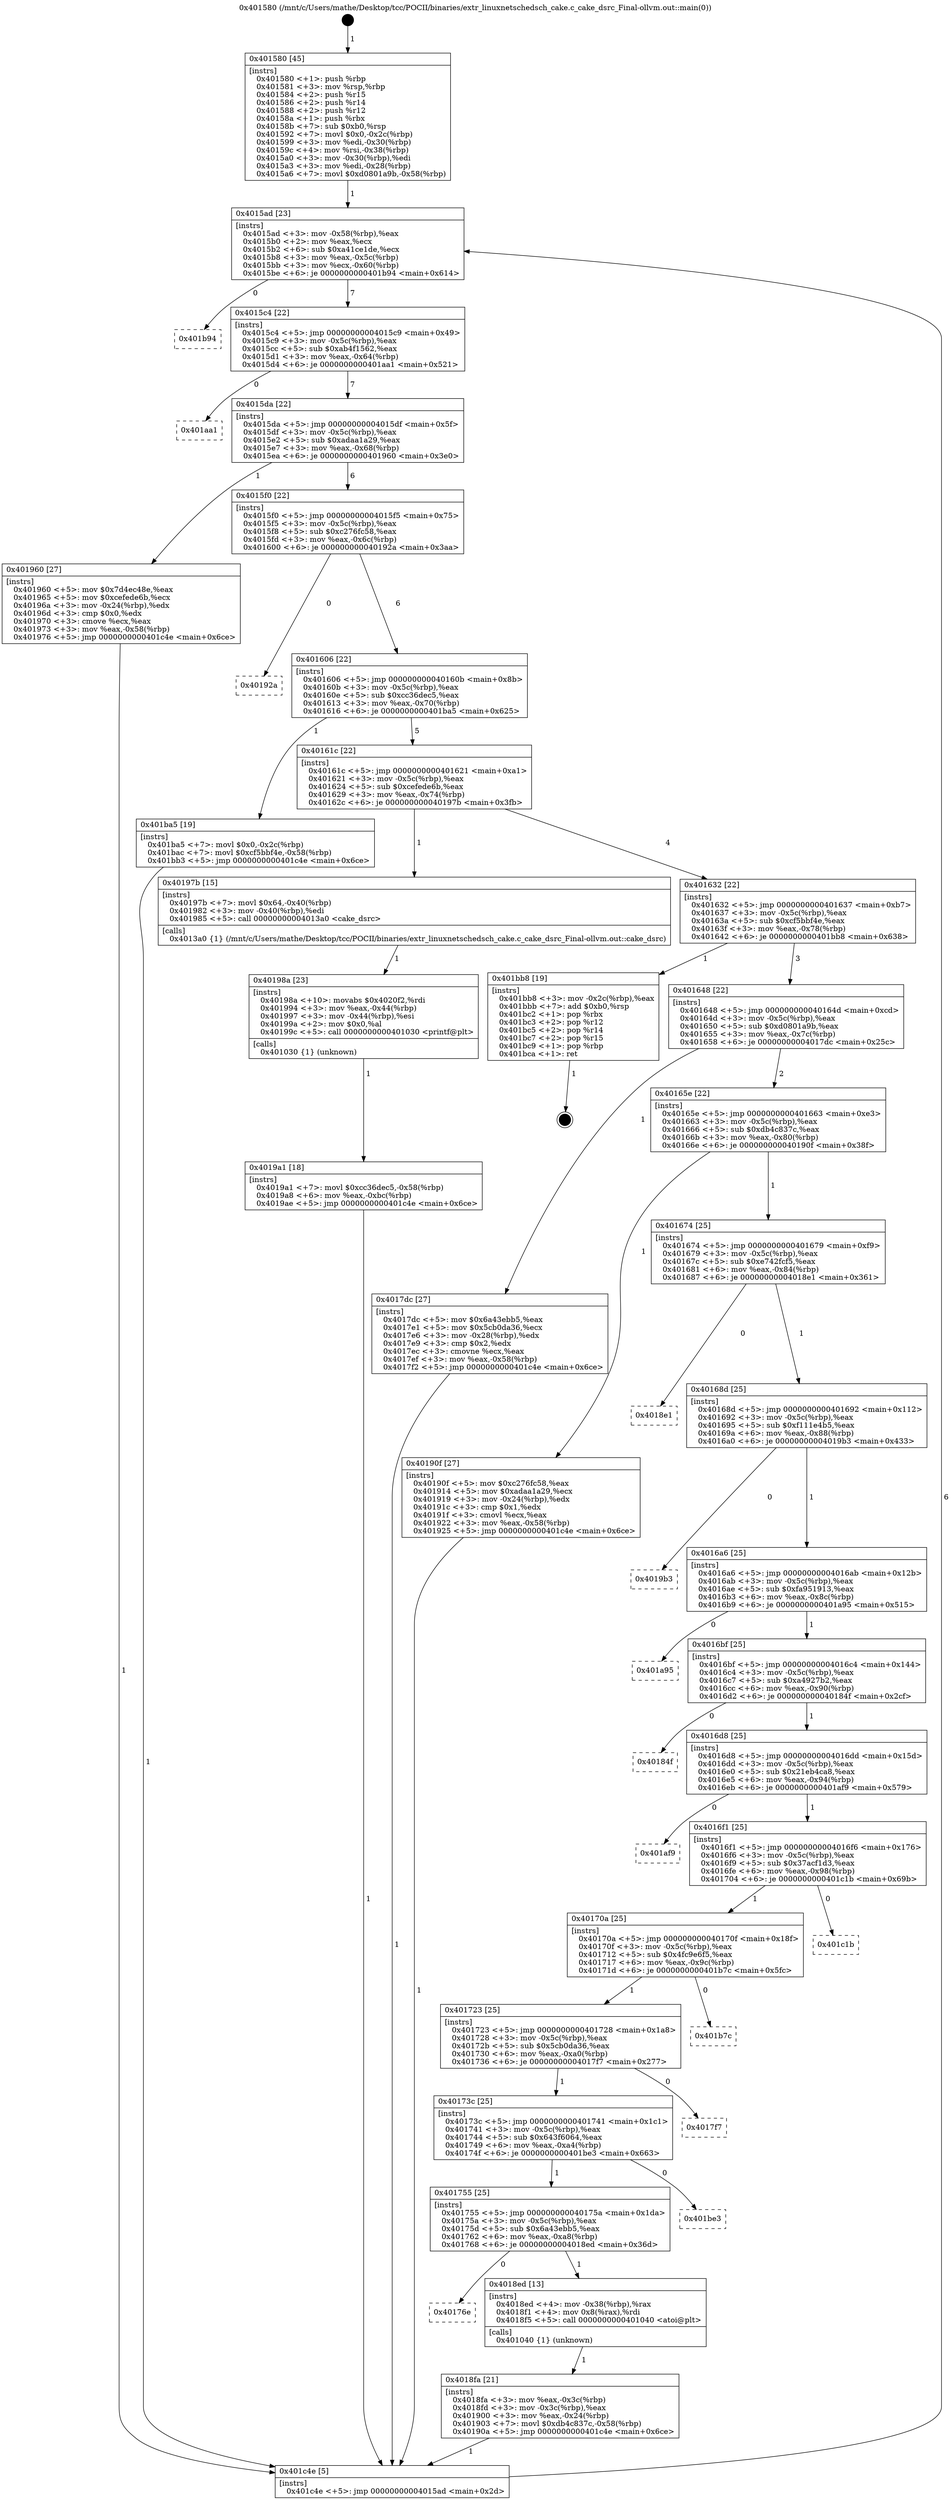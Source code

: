 digraph "0x401580" {
  label = "0x401580 (/mnt/c/Users/mathe/Desktop/tcc/POCII/binaries/extr_linuxnetschedsch_cake.c_cake_dsrc_Final-ollvm.out::main(0))"
  labelloc = "t"
  node[shape=record]

  Entry [label="",width=0.3,height=0.3,shape=circle,fillcolor=black,style=filled]
  "0x4015ad" [label="{
     0x4015ad [23]\l
     | [instrs]\l
     &nbsp;&nbsp;0x4015ad \<+3\>: mov -0x58(%rbp),%eax\l
     &nbsp;&nbsp;0x4015b0 \<+2\>: mov %eax,%ecx\l
     &nbsp;&nbsp;0x4015b2 \<+6\>: sub $0xa41ce1de,%ecx\l
     &nbsp;&nbsp;0x4015b8 \<+3\>: mov %eax,-0x5c(%rbp)\l
     &nbsp;&nbsp;0x4015bb \<+3\>: mov %ecx,-0x60(%rbp)\l
     &nbsp;&nbsp;0x4015be \<+6\>: je 0000000000401b94 \<main+0x614\>\l
  }"]
  "0x401b94" [label="{
     0x401b94\l
  }", style=dashed]
  "0x4015c4" [label="{
     0x4015c4 [22]\l
     | [instrs]\l
     &nbsp;&nbsp;0x4015c4 \<+5\>: jmp 00000000004015c9 \<main+0x49\>\l
     &nbsp;&nbsp;0x4015c9 \<+3\>: mov -0x5c(%rbp),%eax\l
     &nbsp;&nbsp;0x4015cc \<+5\>: sub $0xab4f1562,%eax\l
     &nbsp;&nbsp;0x4015d1 \<+3\>: mov %eax,-0x64(%rbp)\l
     &nbsp;&nbsp;0x4015d4 \<+6\>: je 0000000000401aa1 \<main+0x521\>\l
  }"]
  Exit [label="",width=0.3,height=0.3,shape=circle,fillcolor=black,style=filled,peripheries=2]
  "0x401aa1" [label="{
     0x401aa1\l
  }", style=dashed]
  "0x4015da" [label="{
     0x4015da [22]\l
     | [instrs]\l
     &nbsp;&nbsp;0x4015da \<+5\>: jmp 00000000004015df \<main+0x5f\>\l
     &nbsp;&nbsp;0x4015df \<+3\>: mov -0x5c(%rbp),%eax\l
     &nbsp;&nbsp;0x4015e2 \<+5\>: sub $0xadaa1a29,%eax\l
     &nbsp;&nbsp;0x4015e7 \<+3\>: mov %eax,-0x68(%rbp)\l
     &nbsp;&nbsp;0x4015ea \<+6\>: je 0000000000401960 \<main+0x3e0\>\l
  }"]
  "0x4019a1" [label="{
     0x4019a1 [18]\l
     | [instrs]\l
     &nbsp;&nbsp;0x4019a1 \<+7\>: movl $0xcc36dec5,-0x58(%rbp)\l
     &nbsp;&nbsp;0x4019a8 \<+6\>: mov %eax,-0xbc(%rbp)\l
     &nbsp;&nbsp;0x4019ae \<+5\>: jmp 0000000000401c4e \<main+0x6ce\>\l
  }"]
  "0x401960" [label="{
     0x401960 [27]\l
     | [instrs]\l
     &nbsp;&nbsp;0x401960 \<+5\>: mov $0x7d4ec48e,%eax\l
     &nbsp;&nbsp;0x401965 \<+5\>: mov $0xcefede6b,%ecx\l
     &nbsp;&nbsp;0x40196a \<+3\>: mov -0x24(%rbp),%edx\l
     &nbsp;&nbsp;0x40196d \<+3\>: cmp $0x0,%edx\l
     &nbsp;&nbsp;0x401970 \<+3\>: cmove %ecx,%eax\l
     &nbsp;&nbsp;0x401973 \<+3\>: mov %eax,-0x58(%rbp)\l
     &nbsp;&nbsp;0x401976 \<+5\>: jmp 0000000000401c4e \<main+0x6ce\>\l
  }"]
  "0x4015f0" [label="{
     0x4015f0 [22]\l
     | [instrs]\l
     &nbsp;&nbsp;0x4015f0 \<+5\>: jmp 00000000004015f5 \<main+0x75\>\l
     &nbsp;&nbsp;0x4015f5 \<+3\>: mov -0x5c(%rbp),%eax\l
     &nbsp;&nbsp;0x4015f8 \<+5\>: sub $0xc276fc58,%eax\l
     &nbsp;&nbsp;0x4015fd \<+3\>: mov %eax,-0x6c(%rbp)\l
     &nbsp;&nbsp;0x401600 \<+6\>: je 000000000040192a \<main+0x3aa\>\l
  }"]
  "0x40198a" [label="{
     0x40198a [23]\l
     | [instrs]\l
     &nbsp;&nbsp;0x40198a \<+10\>: movabs $0x4020f2,%rdi\l
     &nbsp;&nbsp;0x401994 \<+3\>: mov %eax,-0x44(%rbp)\l
     &nbsp;&nbsp;0x401997 \<+3\>: mov -0x44(%rbp),%esi\l
     &nbsp;&nbsp;0x40199a \<+2\>: mov $0x0,%al\l
     &nbsp;&nbsp;0x40199c \<+5\>: call 0000000000401030 \<printf@plt\>\l
     | [calls]\l
     &nbsp;&nbsp;0x401030 \{1\} (unknown)\l
  }"]
  "0x40192a" [label="{
     0x40192a\l
  }", style=dashed]
  "0x401606" [label="{
     0x401606 [22]\l
     | [instrs]\l
     &nbsp;&nbsp;0x401606 \<+5\>: jmp 000000000040160b \<main+0x8b\>\l
     &nbsp;&nbsp;0x40160b \<+3\>: mov -0x5c(%rbp),%eax\l
     &nbsp;&nbsp;0x40160e \<+5\>: sub $0xcc36dec5,%eax\l
     &nbsp;&nbsp;0x401613 \<+3\>: mov %eax,-0x70(%rbp)\l
     &nbsp;&nbsp;0x401616 \<+6\>: je 0000000000401ba5 \<main+0x625\>\l
  }"]
  "0x4018fa" [label="{
     0x4018fa [21]\l
     | [instrs]\l
     &nbsp;&nbsp;0x4018fa \<+3\>: mov %eax,-0x3c(%rbp)\l
     &nbsp;&nbsp;0x4018fd \<+3\>: mov -0x3c(%rbp),%eax\l
     &nbsp;&nbsp;0x401900 \<+3\>: mov %eax,-0x24(%rbp)\l
     &nbsp;&nbsp;0x401903 \<+7\>: movl $0xdb4c837c,-0x58(%rbp)\l
     &nbsp;&nbsp;0x40190a \<+5\>: jmp 0000000000401c4e \<main+0x6ce\>\l
  }"]
  "0x401ba5" [label="{
     0x401ba5 [19]\l
     | [instrs]\l
     &nbsp;&nbsp;0x401ba5 \<+7\>: movl $0x0,-0x2c(%rbp)\l
     &nbsp;&nbsp;0x401bac \<+7\>: movl $0xcf5bbf4e,-0x58(%rbp)\l
     &nbsp;&nbsp;0x401bb3 \<+5\>: jmp 0000000000401c4e \<main+0x6ce\>\l
  }"]
  "0x40161c" [label="{
     0x40161c [22]\l
     | [instrs]\l
     &nbsp;&nbsp;0x40161c \<+5\>: jmp 0000000000401621 \<main+0xa1\>\l
     &nbsp;&nbsp;0x401621 \<+3\>: mov -0x5c(%rbp),%eax\l
     &nbsp;&nbsp;0x401624 \<+5\>: sub $0xcefede6b,%eax\l
     &nbsp;&nbsp;0x401629 \<+3\>: mov %eax,-0x74(%rbp)\l
     &nbsp;&nbsp;0x40162c \<+6\>: je 000000000040197b \<main+0x3fb\>\l
  }"]
  "0x40176e" [label="{
     0x40176e\l
  }", style=dashed]
  "0x40197b" [label="{
     0x40197b [15]\l
     | [instrs]\l
     &nbsp;&nbsp;0x40197b \<+7\>: movl $0x64,-0x40(%rbp)\l
     &nbsp;&nbsp;0x401982 \<+3\>: mov -0x40(%rbp),%edi\l
     &nbsp;&nbsp;0x401985 \<+5\>: call 00000000004013a0 \<cake_dsrc\>\l
     | [calls]\l
     &nbsp;&nbsp;0x4013a0 \{1\} (/mnt/c/Users/mathe/Desktop/tcc/POCII/binaries/extr_linuxnetschedsch_cake.c_cake_dsrc_Final-ollvm.out::cake_dsrc)\l
  }"]
  "0x401632" [label="{
     0x401632 [22]\l
     | [instrs]\l
     &nbsp;&nbsp;0x401632 \<+5\>: jmp 0000000000401637 \<main+0xb7\>\l
     &nbsp;&nbsp;0x401637 \<+3\>: mov -0x5c(%rbp),%eax\l
     &nbsp;&nbsp;0x40163a \<+5\>: sub $0xcf5bbf4e,%eax\l
     &nbsp;&nbsp;0x40163f \<+3\>: mov %eax,-0x78(%rbp)\l
     &nbsp;&nbsp;0x401642 \<+6\>: je 0000000000401bb8 \<main+0x638\>\l
  }"]
  "0x4018ed" [label="{
     0x4018ed [13]\l
     | [instrs]\l
     &nbsp;&nbsp;0x4018ed \<+4\>: mov -0x38(%rbp),%rax\l
     &nbsp;&nbsp;0x4018f1 \<+4\>: mov 0x8(%rax),%rdi\l
     &nbsp;&nbsp;0x4018f5 \<+5\>: call 0000000000401040 \<atoi@plt\>\l
     | [calls]\l
     &nbsp;&nbsp;0x401040 \{1\} (unknown)\l
  }"]
  "0x401bb8" [label="{
     0x401bb8 [19]\l
     | [instrs]\l
     &nbsp;&nbsp;0x401bb8 \<+3\>: mov -0x2c(%rbp),%eax\l
     &nbsp;&nbsp;0x401bbb \<+7\>: add $0xb0,%rsp\l
     &nbsp;&nbsp;0x401bc2 \<+1\>: pop %rbx\l
     &nbsp;&nbsp;0x401bc3 \<+2\>: pop %r12\l
     &nbsp;&nbsp;0x401bc5 \<+2\>: pop %r14\l
     &nbsp;&nbsp;0x401bc7 \<+2\>: pop %r15\l
     &nbsp;&nbsp;0x401bc9 \<+1\>: pop %rbp\l
     &nbsp;&nbsp;0x401bca \<+1\>: ret\l
  }"]
  "0x401648" [label="{
     0x401648 [22]\l
     | [instrs]\l
     &nbsp;&nbsp;0x401648 \<+5\>: jmp 000000000040164d \<main+0xcd\>\l
     &nbsp;&nbsp;0x40164d \<+3\>: mov -0x5c(%rbp),%eax\l
     &nbsp;&nbsp;0x401650 \<+5\>: sub $0xd0801a9b,%eax\l
     &nbsp;&nbsp;0x401655 \<+3\>: mov %eax,-0x7c(%rbp)\l
     &nbsp;&nbsp;0x401658 \<+6\>: je 00000000004017dc \<main+0x25c\>\l
  }"]
  "0x401755" [label="{
     0x401755 [25]\l
     | [instrs]\l
     &nbsp;&nbsp;0x401755 \<+5\>: jmp 000000000040175a \<main+0x1da\>\l
     &nbsp;&nbsp;0x40175a \<+3\>: mov -0x5c(%rbp),%eax\l
     &nbsp;&nbsp;0x40175d \<+5\>: sub $0x6a43ebb5,%eax\l
     &nbsp;&nbsp;0x401762 \<+6\>: mov %eax,-0xa8(%rbp)\l
     &nbsp;&nbsp;0x401768 \<+6\>: je 00000000004018ed \<main+0x36d\>\l
  }"]
  "0x4017dc" [label="{
     0x4017dc [27]\l
     | [instrs]\l
     &nbsp;&nbsp;0x4017dc \<+5\>: mov $0x6a43ebb5,%eax\l
     &nbsp;&nbsp;0x4017e1 \<+5\>: mov $0x5cb0da36,%ecx\l
     &nbsp;&nbsp;0x4017e6 \<+3\>: mov -0x28(%rbp),%edx\l
     &nbsp;&nbsp;0x4017e9 \<+3\>: cmp $0x2,%edx\l
     &nbsp;&nbsp;0x4017ec \<+3\>: cmovne %ecx,%eax\l
     &nbsp;&nbsp;0x4017ef \<+3\>: mov %eax,-0x58(%rbp)\l
     &nbsp;&nbsp;0x4017f2 \<+5\>: jmp 0000000000401c4e \<main+0x6ce\>\l
  }"]
  "0x40165e" [label="{
     0x40165e [22]\l
     | [instrs]\l
     &nbsp;&nbsp;0x40165e \<+5\>: jmp 0000000000401663 \<main+0xe3\>\l
     &nbsp;&nbsp;0x401663 \<+3\>: mov -0x5c(%rbp),%eax\l
     &nbsp;&nbsp;0x401666 \<+5\>: sub $0xdb4c837c,%eax\l
     &nbsp;&nbsp;0x40166b \<+3\>: mov %eax,-0x80(%rbp)\l
     &nbsp;&nbsp;0x40166e \<+6\>: je 000000000040190f \<main+0x38f\>\l
  }"]
  "0x401c4e" [label="{
     0x401c4e [5]\l
     | [instrs]\l
     &nbsp;&nbsp;0x401c4e \<+5\>: jmp 00000000004015ad \<main+0x2d\>\l
  }"]
  "0x401580" [label="{
     0x401580 [45]\l
     | [instrs]\l
     &nbsp;&nbsp;0x401580 \<+1\>: push %rbp\l
     &nbsp;&nbsp;0x401581 \<+3\>: mov %rsp,%rbp\l
     &nbsp;&nbsp;0x401584 \<+2\>: push %r15\l
     &nbsp;&nbsp;0x401586 \<+2\>: push %r14\l
     &nbsp;&nbsp;0x401588 \<+2\>: push %r12\l
     &nbsp;&nbsp;0x40158a \<+1\>: push %rbx\l
     &nbsp;&nbsp;0x40158b \<+7\>: sub $0xb0,%rsp\l
     &nbsp;&nbsp;0x401592 \<+7\>: movl $0x0,-0x2c(%rbp)\l
     &nbsp;&nbsp;0x401599 \<+3\>: mov %edi,-0x30(%rbp)\l
     &nbsp;&nbsp;0x40159c \<+4\>: mov %rsi,-0x38(%rbp)\l
     &nbsp;&nbsp;0x4015a0 \<+3\>: mov -0x30(%rbp),%edi\l
     &nbsp;&nbsp;0x4015a3 \<+3\>: mov %edi,-0x28(%rbp)\l
     &nbsp;&nbsp;0x4015a6 \<+7\>: movl $0xd0801a9b,-0x58(%rbp)\l
  }"]
  "0x401be3" [label="{
     0x401be3\l
  }", style=dashed]
  "0x40190f" [label="{
     0x40190f [27]\l
     | [instrs]\l
     &nbsp;&nbsp;0x40190f \<+5\>: mov $0xc276fc58,%eax\l
     &nbsp;&nbsp;0x401914 \<+5\>: mov $0xadaa1a29,%ecx\l
     &nbsp;&nbsp;0x401919 \<+3\>: mov -0x24(%rbp),%edx\l
     &nbsp;&nbsp;0x40191c \<+3\>: cmp $0x1,%edx\l
     &nbsp;&nbsp;0x40191f \<+3\>: cmovl %ecx,%eax\l
     &nbsp;&nbsp;0x401922 \<+3\>: mov %eax,-0x58(%rbp)\l
     &nbsp;&nbsp;0x401925 \<+5\>: jmp 0000000000401c4e \<main+0x6ce\>\l
  }"]
  "0x401674" [label="{
     0x401674 [25]\l
     | [instrs]\l
     &nbsp;&nbsp;0x401674 \<+5\>: jmp 0000000000401679 \<main+0xf9\>\l
     &nbsp;&nbsp;0x401679 \<+3\>: mov -0x5c(%rbp),%eax\l
     &nbsp;&nbsp;0x40167c \<+5\>: sub $0xe742fcf5,%eax\l
     &nbsp;&nbsp;0x401681 \<+6\>: mov %eax,-0x84(%rbp)\l
     &nbsp;&nbsp;0x401687 \<+6\>: je 00000000004018e1 \<main+0x361\>\l
  }"]
  "0x40173c" [label="{
     0x40173c [25]\l
     | [instrs]\l
     &nbsp;&nbsp;0x40173c \<+5\>: jmp 0000000000401741 \<main+0x1c1\>\l
     &nbsp;&nbsp;0x401741 \<+3\>: mov -0x5c(%rbp),%eax\l
     &nbsp;&nbsp;0x401744 \<+5\>: sub $0x643f6064,%eax\l
     &nbsp;&nbsp;0x401749 \<+6\>: mov %eax,-0xa4(%rbp)\l
     &nbsp;&nbsp;0x40174f \<+6\>: je 0000000000401be3 \<main+0x663\>\l
  }"]
  "0x4018e1" [label="{
     0x4018e1\l
  }", style=dashed]
  "0x40168d" [label="{
     0x40168d [25]\l
     | [instrs]\l
     &nbsp;&nbsp;0x40168d \<+5\>: jmp 0000000000401692 \<main+0x112\>\l
     &nbsp;&nbsp;0x401692 \<+3\>: mov -0x5c(%rbp),%eax\l
     &nbsp;&nbsp;0x401695 \<+5\>: sub $0xf111e4b5,%eax\l
     &nbsp;&nbsp;0x40169a \<+6\>: mov %eax,-0x88(%rbp)\l
     &nbsp;&nbsp;0x4016a0 \<+6\>: je 00000000004019b3 \<main+0x433\>\l
  }"]
  "0x4017f7" [label="{
     0x4017f7\l
  }", style=dashed]
  "0x4019b3" [label="{
     0x4019b3\l
  }", style=dashed]
  "0x4016a6" [label="{
     0x4016a6 [25]\l
     | [instrs]\l
     &nbsp;&nbsp;0x4016a6 \<+5\>: jmp 00000000004016ab \<main+0x12b\>\l
     &nbsp;&nbsp;0x4016ab \<+3\>: mov -0x5c(%rbp),%eax\l
     &nbsp;&nbsp;0x4016ae \<+5\>: sub $0xfa951913,%eax\l
     &nbsp;&nbsp;0x4016b3 \<+6\>: mov %eax,-0x8c(%rbp)\l
     &nbsp;&nbsp;0x4016b9 \<+6\>: je 0000000000401a95 \<main+0x515\>\l
  }"]
  "0x401723" [label="{
     0x401723 [25]\l
     | [instrs]\l
     &nbsp;&nbsp;0x401723 \<+5\>: jmp 0000000000401728 \<main+0x1a8\>\l
     &nbsp;&nbsp;0x401728 \<+3\>: mov -0x5c(%rbp),%eax\l
     &nbsp;&nbsp;0x40172b \<+5\>: sub $0x5cb0da36,%eax\l
     &nbsp;&nbsp;0x401730 \<+6\>: mov %eax,-0xa0(%rbp)\l
     &nbsp;&nbsp;0x401736 \<+6\>: je 00000000004017f7 \<main+0x277\>\l
  }"]
  "0x401a95" [label="{
     0x401a95\l
  }", style=dashed]
  "0x4016bf" [label="{
     0x4016bf [25]\l
     | [instrs]\l
     &nbsp;&nbsp;0x4016bf \<+5\>: jmp 00000000004016c4 \<main+0x144\>\l
     &nbsp;&nbsp;0x4016c4 \<+3\>: mov -0x5c(%rbp),%eax\l
     &nbsp;&nbsp;0x4016c7 \<+5\>: sub $0xa4927b2,%eax\l
     &nbsp;&nbsp;0x4016cc \<+6\>: mov %eax,-0x90(%rbp)\l
     &nbsp;&nbsp;0x4016d2 \<+6\>: je 000000000040184f \<main+0x2cf\>\l
  }"]
  "0x401b7c" [label="{
     0x401b7c\l
  }", style=dashed]
  "0x40184f" [label="{
     0x40184f\l
  }", style=dashed]
  "0x4016d8" [label="{
     0x4016d8 [25]\l
     | [instrs]\l
     &nbsp;&nbsp;0x4016d8 \<+5\>: jmp 00000000004016dd \<main+0x15d\>\l
     &nbsp;&nbsp;0x4016dd \<+3\>: mov -0x5c(%rbp),%eax\l
     &nbsp;&nbsp;0x4016e0 \<+5\>: sub $0x21eb4ca8,%eax\l
     &nbsp;&nbsp;0x4016e5 \<+6\>: mov %eax,-0x94(%rbp)\l
     &nbsp;&nbsp;0x4016eb \<+6\>: je 0000000000401af9 \<main+0x579\>\l
  }"]
  "0x40170a" [label="{
     0x40170a [25]\l
     | [instrs]\l
     &nbsp;&nbsp;0x40170a \<+5\>: jmp 000000000040170f \<main+0x18f\>\l
     &nbsp;&nbsp;0x40170f \<+3\>: mov -0x5c(%rbp),%eax\l
     &nbsp;&nbsp;0x401712 \<+5\>: sub $0x4fc9e6f5,%eax\l
     &nbsp;&nbsp;0x401717 \<+6\>: mov %eax,-0x9c(%rbp)\l
     &nbsp;&nbsp;0x40171d \<+6\>: je 0000000000401b7c \<main+0x5fc\>\l
  }"]
  "0x401af9" [label="{
     0x401af9\l
  }", style=dashed]
  "0x4016f1" [label="{
     0x4016f1 [25]\l
     | [instrs]\l
     &nbsp;&nbsp;0x4016f1 \<+5\>: jmp 00000000004016f6 \<main+0x176\>\l
     &nbsp;&nbsp;0x4016f6 \<+3\>: mov -0x5c(%rbp),%eax\l
     &nbsp;&nbsp;0x4016f9 \<+5\>: sub $0x37acf1d3,%eax\l
     &nbsp;&nbsp;0x4016fe \<+6\>: mov %eax,-0x98(%rbp)\l
     &nbsp;&nbsp;0x401704 \<+6\>: je 0000000000401c1b \<main+0x69b\>\l
  }"]
  "0x401c1b" [label="{
     0x401c1b\l
  }", style=dashed]
  Entry -> "0x401580" [label=" 1"]
  "0x4015ad" -> "0x401b94" [label=" 0"]
  "0x4015ad" -> "0x4015c4" [label=" 7"]
  "0x401bb8" -> Exit [label=" 1"]
  "0x4015c4" -> "0x401aa1" [label=" 0"]
  "0x4015c4" -> "0x4015da" [label=" 7"]
  "0x401ba5" -> "0x401c4e" [label=" 1"]
  "0x4015da" -> "0x401960" [label=" 1"]
  "0x4015da" -> "0x4015f0" [label=" 6"]
  "0x4019a1" -> "0x401c4e" [label=" 1"]
  "0x4015f0" -> "0x40192a" [label=" 0"]
  "0x4015f0" -> "0x401606" [label=" 6"]
  "0x40198a" -> "0x4019a1" [label=" 1"]
  "0x401606" -> "0x401ba5" [label=" 1"]
  "0x401606" -> "0x40161c" [label=" 5"]
  "0x40197b" -> "0x40198a" [label=" 1"]
  "0x40161c" -> "0x40197b" [label=" 1"]
  "0x40161c" -> "0x401632" [label=" 4"]
  "0x401960" -> "0x401c4e" [label=" 1"]
  "0x401632" -> "0x401bb8" [label=" 1"]
  "0x401632" -> "0x401648" [label=" 3"]
  "0x40190f" -> "0x401c4e" [label=" 1"]
  "0x401648" -> "0x4017dc" [label=" 1"]
  "0x401648" -> "0x40165e" [label=" 2"]
  "0x4017dc" -> "0x401c4e" [label=" 1"]
  "0x401580" -> "0x4015ad" [label=" 1"]
  "0x401c4e" -> "0x4015ad" [label=" 6"]
  "0x4018ed" -> "0x4018fa" [label=" 1"]
  "0x40165e" -> "0x40190f" [label=" 1"]
  "0x40165e" -> "0x401674" [label=" 1"]
  "0x401755" -> "0x40176e" [label=" 0"]
  "0x401674" -> "0x4018e1" [label=" 0"]
  "0x401674" -> "0x40168d" [label=" 1"]
  "0x4018fa" -> "0x401c4e" [label=" 1"]
  "0x40168d" -> "0x4019b3" [label=" 0"]
  "0x40168d" -> "0x4016a6" [label=" 1"]
  "0x40173c" -> "0x401755" [label=" 1"]
  "0x4016a6" -> "0x401a95" [label=" 0"]
  "0x4016a6" -> "0x4016bf" [label=" 1"]
  "0x401755" -> "0x4018ed" [label=" 1"]
  "0x4016bf" -> "0x40184f" [label=" 0"]
  "0x4016bf" -> "0x4016d8" [label=" 1"]
  "0x401723" -> "0x40173c" [label=" 1"]
  "0x4016d8" -> "0x401af9" [label=" 0"]
  "0x4016d8" -> "0x4016f1" [label=" 1"]
  "0x40173c" -> "0x401be3" [label=" 0"]
  "0x4016f1" -> "0x401c1b" [label=" 0"]
  "0x4016f1" -> "0x40170a" [label=" 1"]
  "0x401723" -> "0x4017f7" [label=" 0"]
  "0x40170a" -> "0x401b7c" [label=" 0"]
  "0x40170a" -> "0x401723" [label=" 1"]
}
